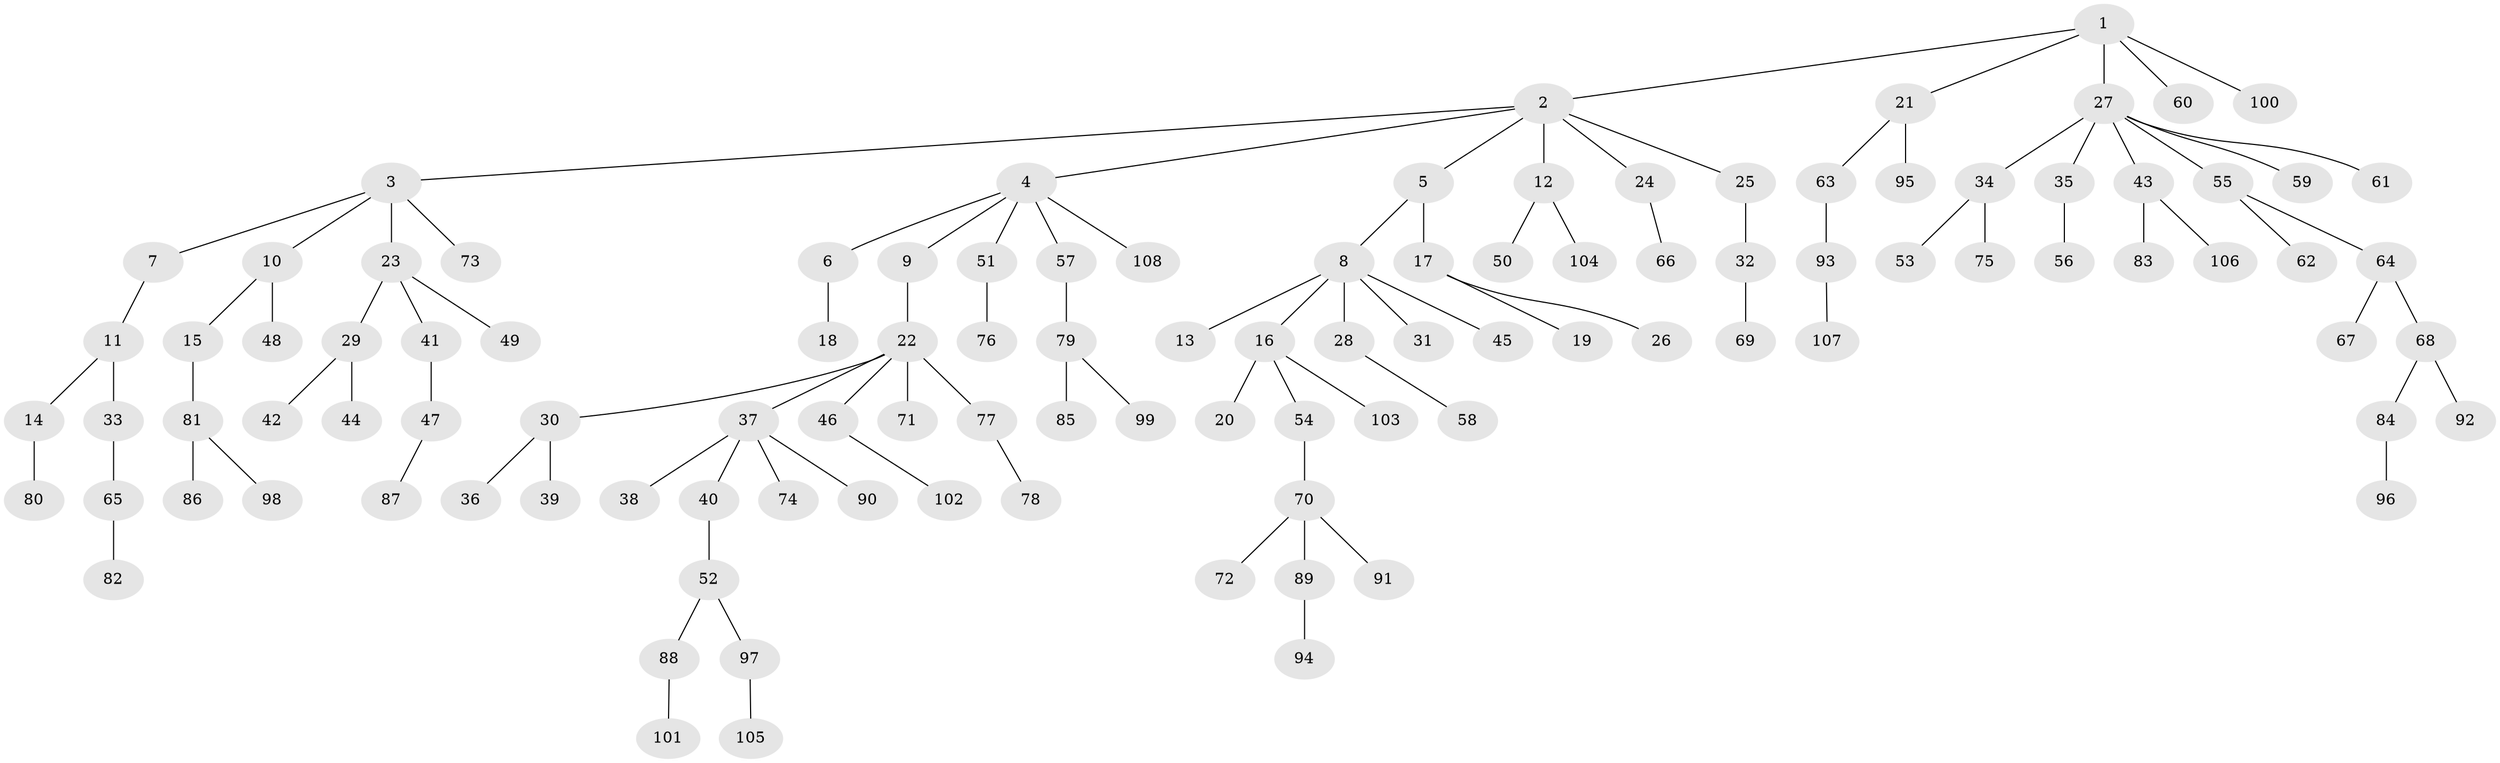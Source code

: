 // coarse degree distribution, {1: 0.78125, 2: 0.125, 3: 0.03125, 4: 0.03125, 22: 0.03125}
// Generated by graph-tools (version 1.1) at 2025/55/03/04/25 21:55:48]
// undirected, 108 vertices, 107 edges
graph export_dot {
graph [start="1"]
  node [color=gray90,style=filled];
  1;
  2;
  3;
  4;
  5;
  6;
  7;
  8;
  9;
  10;
  11;
  12;
  13;
  14;
  15;
  16;
  17;
  18;
  19;
  20;
  21;
  22;
  23;
  24;
  25;
  26;
  27;
  28;
  29;
  30;
  31;
  32;
  33;
  34;
  35;
  36;
  37;
  38;
  39;
  40;
  41;
  42;
  43;
  44;
  45;
  46;
  47;
  48;
  49;
  50;
  51;
  52;
  53;
  54;
  55;
  56;
  57;
  58;
  59;
  60;
  61;
  62;
  63;
  64;
  65;
  66;
  67;
  68;
  69;
  70;
  71;
  72;
  73;
  74;
  75;
  76;
  77;
  78;
  79;
  80;
  81;
  82;
  83;
  84;
  85;
  86;
  87;
  88;
  89;
  90;
  91;
  92;
  93;
  94;
  95;
  96;
  97;
  98;
  99;
  100;
  101;
  102;
  103;
  104;
  105;
  106;
  107;
  108;
  1 -- 2;
  1 -- 21;
  1 -- 27;
  1 -- 60;
  1 -- 100;
  2 -- 3;
  2 -- 4;
  2 -- 5;
  2 -- 12;
  2 -- 24;
  2 -- 25;
  3 -- 7;
  3 -- 10;
  3 -- 23;
  3 -- 73;
  4 -- 6;
  4 -- 9;
  4 -- 51;
  4 -- 57;
  4 -- 108;
  5 -- 8;
  5 -- 17;
  6 -- 18;
  7 -- 11;
  8 -- 13;
  8 -- 16;
  8 -- 28;
  8 -- 31;
  8 -- 45;
  9 -- 22;
  10 -- 15;
  10 -- 48;
  11 -- 14;
  11 -- 33;
  12 -- 50;
  12 -- 104;
  14 -- 80;
  15 -- 81;
  16 -- 20;
  16 -- 54;
  16 -- 103;
  17 -- 19;
  17 -- 26;
  21 -- 63;
  21 -- 95;
  22 -- 30;
  22 -- 37;
  22 -- 46;
  22 -- 71;
  22 -- 77;
  23 -- 29;
  23 -- 41;
  23 -- 49;
  24 -- 66;
  25 -- 32;
  27 -- 34;
  27 -- 35;
  27 -- 43;
  27 -- 55;
  27 -- 59;
  27 -- 61;
  28 -- 58;
  29 -- 42;
  29 -- 44;
  30 -- 36;
  30 -- 39;
  32 -- 69;
  33 -- 65;
  34 -- 53;
  34 -- 75;
  35 -- 56;
  37 -- 38;
  37 -- 40;
  37 -- 74;
  37 -- 90;
  40 -- 52;
  41 -- 47;
  43 -- 83;
  43 -- 106;
  46 -- 102;
  47 -- 87;
  51 -- 76;
  52 -- 88;
  52 -- 97;
  54 -- 70;
  55 -- 62;
  55 -- 64;
  57 -- 79;
  63 -- 93;
  64 -- 67;
  64 -- 68;
  65 -- 82;
  68 -- 84;
  68 -- 92;
  70 -- 72;
  70 -- 89;
  70 -- 91;
  77 -- 78;
  79 -- 85;
  79 -- 99;
  81 -- 86;
  81 -- 98;
  84 -- 96;
  88 -- 101;
  89 -- 94;
  93 -- 107;
  97 -- 105;
}

